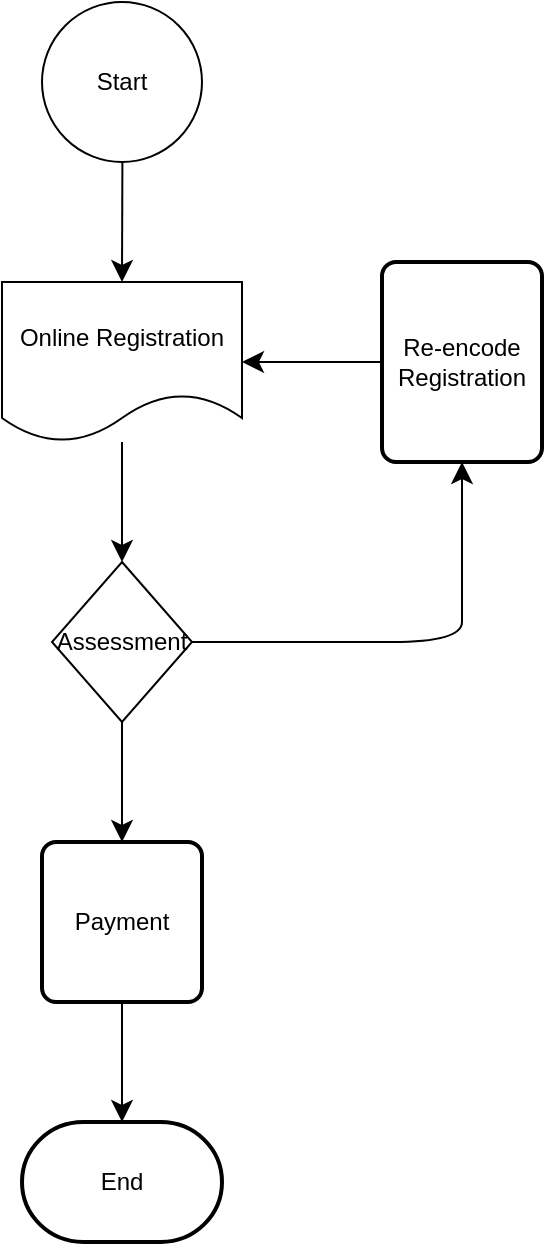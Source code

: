 <mxfile version="22.1.22" type="embed" pages="6">
  <diagram name="Page-1" id="L6kHk2SRn9vqpzWl21U2">
    <mxGraphModel dx="174" dy="1505" grid="1" gridSize="10" guides="1" tooltips="1" connect="1" arrows="1" fold="1" page="0" pageScale="1" pageWidth="850" pageHeight="1100" math="0" shadow="0">
      <root>
        <mxCell id="0" />
        <mxCell id="1" parent="0" />
        <mxCell id="MtlixUffzjF41kClczMo-439" value="" style="edgeStyle=none;curved=1;rounded=0;orthogonalLoop=1;jettySize=auto;html=1;fontSize=12;startSize=8;endSize=8;" parent="1" source="MtlixUffzjF41kClczMo-433" target="MtlixUffzjF41kClczMo-434" edge="1">
          <mxGeometry relative="1" as="geometry" />
        </mxCell>
        <mxCell id="MtlixUffzjF41kClczMo-433" value="Start" style="ellipse;whiteSpace=wrap;html=1;aspect=fixed;" parent="1" vertex="1">
          <mxGeometry x="620" y="-590" width="80" height="80" as="geometry" />
        </mxCell>
        <mxCell id="MtlixUffzjF41kClczMo-440" value="" style="edgeStyle=none;curved=1;rounded=0;orthogonalLoop=1;jettySize=auto;html=1;fontSize=12;startSize=8;endSize=8;" parent="1" source="MtlixUffzjF41kClczMo-434" target="MtlixUffzjF41kClczMo-435" edge="1">
          <mxGeometry relative="1" as="geometry" />
        </mxCell>
        <mxCell id="MtlixUffzjF41kClczMo-434" value="Online Registration" style="shape=document;whiteSpace=wrap;html=1;boundedLbl=1;" parent="1" vertex="1">
          <mxGeometry x="600" y="-450" width="120" height="80" as="geometry" />
        </mxCell>
        <mxCell id="MtlixUffzjF41kClczMo-441" value="" style="edgeStyle=none;curved=1;rounded=0;orthogonalLoop=1;jettySize=auto;html=1;fontSize=12;startSize=8;endSize=8;" parent="1" source="MtlixUffzjF41kClczMo-435" target="MtlixUffzjF41kClczMo-436" edge="1">
          <mxGeometry relative="1" as="geometry" />
        </mxCell>
        <mxCell id="MtlixUffzjF41kClczMo-451" style="edgeStyle=none;curved=1;rounded=0;orthogonalLoop=1;jettySize=auto;html=1;fontSize=12;startSize=8;endSize=8;entryX=0.5;entryY=1;entryDx=0;entryDy=0;" parent="1" source="MtlixUffzjF41kClczMo-435" target="MtlixUffzjF41kClczMo-438" edge="1">
          <mxGeometry relative="1" as="geometry">
            <mxPoint x="880" y="-270" as="targetPoint" />
            <Array as="points">
              <mxPoint x="760" y="-270" />
              <mxPoint x="830" y="-270" />
              <mxPoint x="830" y="-290" />
            </Array>
          </mxGeometry>
        </mxCell>
        <mxCell id="MtlixUffzjF41kClczMo-435" value="Assessment" style="rhombus;whiteSpace=wrap;html=1;" parent="1" vertex="1">
          <mxGeometry x="625" y="-310" width="70" height="80" as="geometry" />
        </mxCell>
        <mxCell id="MtlixUffzjF41kClczMo-442" value="" style="edgeStyle=none;curved=1;rounded=0;orthogonalLoop=1;jettySize=auto;html=1;fontSize=12;startSize=8;endSize=8;" parent="1" source="MtlixUffzjF41kClczMo-436" target="MtlixUffzjF41kClczMo-437" edge="1">
          <mxGeometry relative="1" as="geometry" />
        </mxCell>
        <mxCell id="MtlixUffzjF41kClczMo-436" value="Payment" style="rounded=1;whiteSpace=wrap;html=1;absoluteArcSize=1;arcSize=14;strokeWidth=2;" parent="1" vertex="1">
          <mxGeometry x="620" y="-170" width="80" height="80" as="geometry" />
        </mxCell>
        <mxCell id="MtlixUffzjF41kClczMo-437" value="End" style="strokeWidth=2;html=1;shape=mxgraph.flowchart.terminator;whiteSpace=wrap;" parent="1" vertex="1">
          <mxGeometry x="610" y="-30" width="100" height="60" as="geometry" />
        </mxCell>
        <mxCell id="MtlixUffzjF41kClczMo-452" value="" style="edgeStyle=none;curved=1;rounded=0;orthogonalLoop=1;jettySize=auto;html=1;fontSize=12;startSize=8;endSize=8;" parent="1" source="MtlixUffzjF41kClczMo-438" target="MtlixUffzjF41kClczMo-434" edge="1">
          <mxGeometry relative="1" as="geometry" />
        </mxCell>
        <mxCell id="MtlixUffzjF41kClczMo-438" value="Re-encode&lt;div&gt;Registration&lt;/div&gt;" style="rounded=1;whiteSpace=wrap;html=1;absoluteArcSize=1;arcSize=14;strokeWidth=2;" parent="1" vertex="1">
          <mxGeometry x="790" y="-460" width="80" height="100" as="geometry" />
        </mxCell>
      </root>
    </mxGraphModel>
  </diagram>
  <diagram id="7iXhV6rHNfRNJSY1nL-d" name="Page-2">
    <mxGraphModel dx="574" dy="705" grid="1" gridSize="10" guides="1" tooltips="1" connect="1" arrows="1" fold="1" page="1" pageScale="1" pageWidth="850" pageHeight="1100" math="0" shadow="0">
      <root>
        <mxCell id="0" />
        <mxCell id="1" parent="0" />
        <mxCell id="k9Ql9xZuRSpS6flUkSlx-1" value="Computer Engineer" style="swimlane;fontStyle=1;align=center;verticalAlign=top;childLayout=stackLayout;horizontal=1;startSize=26;horizontalStack=0;resizeParent=1;resizeParentMax=0;resizeLast=0;collapsible=1;marginBottom=0;whiteSpace=wrap;html=1;" parent="1" vertex="1">
          <mxGeometry x="380" y="270" width="140" height="86" as="geometry" />
        </mxCell>
        <mxCell id="k9Ql9xZuRSpS6flUkSlx-2" value="+ Subject: string" style="text;strokeColor=none;fillColor=none;align=left;verticalAlign=top;spacingLeft=4;spacingRight=4;overflow=hidden;rotatable=0;points=[[0,0.5],[1,0.5]];portConstraint=eastwest;whiteSpace=wrap;html=1;" parent="k9Ql9xZuRSpS6flUkSlx-1" vertex="1">
          <mxGeometry y="26" width="140" height="26" as="geometry" />
        </mxCell>
        <mxCell id="k9Ql9xZuRSpS6flUkSlx-3" value="" style="line;strokeWidth=1;fillColor=none;align=left;verticalAlign=middle;spacingTop=-1;spacingLeft=3;spacingRight=3;rotatable=0;labelPosition=right;points=[];portConstraint=eastwest;strokeColor=inherit;" parent="k9Ql9xZuRSpS6flUkSlx-1" vertex="1">
          <mxGeometry y="52" width="140" height="8" as="geometry" />
        </mxCell>
        <mxCell id="k9Ql9xZuRSpS6flUkSlx-4" value="+ viewSubject()" style="text;strokeColor=none;fillColor=none;align=left;verticalAlign=top;spacingLeft=4;spacingRight=4;overflow=hidden;rotatable=0;points=[[0,0.5],[1,0.5]];portConstraint=eastwest;whiteSpace=wrap;html=1;" parent="k9Ql9xZuRSpS6flUkSlx-1" vertex="1">
          <mxGeometry y="60" width="140" height="26" as="geometry" />
        </mxCell>
        <mxCell id="p9q9RlamwjLx9jf8bAYI-3" value="" style="edgeStyle=none;curved=1;rounded=0;orthogonalLoop=1;jettySize=auto;html=1;fontSize=12;startSize=8;endSize=8;" parent="1" source="k9Ql9xZuRSpS6flUkSlx-5" target="k9Ql9xZuRSpS6flUkSlx-4" edge="1">
          <mxGeometry relative="1" as="geometry" />
        </mxCell>
        <mxCell id="k9Ql9xZuRSpS6flUkSlx-5" value="Numerical Methods" style="swimlane;fontStyle=1;align=center;verticalAlign=top;childLayout=stackLayout;horizontal=1;startSize=26;horizontalStack=0;resizeParent=1;resizeParentMax=0;resizeLast=0;collapsible=1;marginBottom=0;whiteSpace=wrap;html=1;" parent="1" vertex="1">
          <mxGeometry x="380" y="440" width="140" height="86" as="geometry" />
        </mxCell>
        <mxCell id="k9Ql9xZuRSpS6flUkSlx-6" value="+ Subject Code: string" style="text;strokeColor=none;fillColor=none;align=left;verticalAlign=top;spacingLeft=4;spacingRight=4;overflow=hidden;rotatable=0;points=[[0,0.5],[1,0.5]];portConstraint=eastwest;whiteSpace=wrap;html=1;" parent="k9Ql9xZuRSpS6flUkSlx-5" vertex="1">
          <mxGeometry y="26" width="140" height="26" as="geometry" />
        </mxCell>
        <mxCell id="k9Ql9xZuRSpS6flUkSlx-7" value="" style="line;strokeWidth=1;fillColor=none;align=left;verticalAlign=middle;spacingTop=-1;spacingLeft=3;spacingRight=3;rotatable=0;labelPosition=right;points=[];portConstraint=eastwest;strokeColor=inherit;" parent="k9Ql9xZuRSpS6flUkSlx-5" vertex="1">
          <mxGeometry y="52" width="140" height="8" as="geometry" />
        </mxCell>
        <mxCell id="k9Ql9xZuRSpS6flUkSlx-8" value="+ enrollSubject()" style="text;strokeColor=none;fillColor=none;align=left;verticalAlign=top;spacingLeft=4;spacingRight=4;overflow=hidden;rotatable=0;points=[[0,0.5],[1,0.5]];portConstraint=eastwest;whiteSpace=wrap;html=1;" parent="k9Ql9xZuRSpS6flUkSlx-5" vertex="1">
          <mxGeometry y="60" width="140" height="26" as="geometry" />
        </mxCell>
        <mxCell id="k9Ql9xZuRSpS6flUkSlx-9" value="Software Design" style="swimlane;fontStyle=1;align=center;verticalAlign=top;childLayout=stackLayout;horizontal=1;startSize=26;horizontalStack=0;resizeParent=1;resizeParentMax=0;resizeLast=0;collapsible=1;marginBottom=0;whiteSpace=wrap;html=1;" parent="1" vertex="1">
          <mxGeometry x="80" y="440" width="160" height="86" as="geometry" />
        </mxCell>
        <mxCell id="k9Ql9xZuRSpS6flUkSlx-10" value="+ Subject Code: string" style="text;strokeColor=none;fillColor=none;align=left;verticalAlign=top;spacingLeft=4;spacingRight=4;overflow=hidden;rotatable=0;points=[[0,0.5],[1,0.5]];portConstraint=eastwest;whiteSpace=wrap;html=1;" parent="k9Ql9xZuRSpS6flUkSlx-9" vertex="1">
          <mxGeometry y="26" width="160" height="26" as="geometry" />
        </mxCell>
        <mxCell id="k9Ql9xZuRSpS6flUkSlx-11" value="" style="line;strokeWidth=1;fillColor=none;align=left;verticalAlign=middle;spacingTop=-1;spacingLeft=3;spacingRight=3;rotatable=0;labelPosition=right;points=[];portConstraint=eastwest;strokeColor=inherit;" parent="k9Ql9xZuRSpS6flUkSlx-9" vertex="1">
          <mxGeometry y="52" width="160" height="8" as="geometry" />
        </mxCell>
        <mxCell id="k9Ql9xZuRSpS6flUkSlx-12" value="+ enrollSubject()" style="text;strokeColor=none;fillColor=none;align=left;verticalAlign=top;spacingLeft=4;spacingRight=4;overflow=hidden;rotatable=0;points=[[0,0.5],[1,0.5]];portConstraint=eastwest;whiteSpace=wrap;html=1;" parent="k9Ql9xZuRSpS6flUkSlx-9" vertex="1">
          <mxGeometry y="60" width="160" height="26" as="geometry" />
        </mxCell>
        <mxCell id="p9q9RlamwjLx9jf8bAYI-8" style="edgeStyle=none;curved=1;rounded=0;orthogonalLoop=1;jettySize=auto;html=1;fontSize=12;startSize=8;endSize=8;endArrow=none;startFill=0;" parent="1" source="k9Ql9xZuRSpS6flUkSlx-13" edge="1">
          <mxGeometry relative="1" as="geometry">
            <mxPoint x="730" y="380" as="targetPoint" />
          </mxGeometry>
        </mxCell>
        <mxCell id="k9Ql9xZuRSpS6flUkSlx-13" value="Mixed Signals" style="swimlane;fontStyle=1;align=center;verticalAlign=top;childLayout=stackLayout;horizontal=1;startSize=26;horizontalStack=0;resizeParent=1;resizeParentMax=0;resizeLast=0;collapsible=1;marginBottom=0;whiteSpace=wrap;html=1;" parent="1" vertex="1">
          <mxGeometry x="650" y="440" width="160" height="86" as="geometry" />
        </mxCell>
        <mxCell id="k9Ql9xZuRSpS6flUkSlx-14" value="+ Subject Code: string" style="text;strokeColor=none;fillColor=none;align=left;verticalAlign=top;spacingLeft=4;spacingRight=4;overflow=hidden;rotatable=0;points=[[0,0.5],[1,0.5]];portConstraint=eastwest;whiteSpace=wrap;html=1;" parent="k9Ql9xZuRSpS6flUkSlx-13" vertex="1">
          <mxGeometry y="26" width="160" height="26" as="geometry" />
        </mxCell>
        <mxCell id="k9Ql9xZuRSpS6flUkSlx-15" value="" style="line;strokeWidth=1;fillColor=none;align=left;verticalAlign=middle;spacingTop=-1;spacingLeft=3;spacingRight=3;rotatable=0;labelPosition=right;points=[];portConstraint=eastwest;strokeColor=inherit;" parent="k9Ql9xZuRSpS6flUkSlx-13" vertex="1">
          <mxGeometry y="52" width="160" height="8" as="geometry" />
        </mxCell>
        <mxCell id="k9Ql9xZuRSpS6flUkSlx-16" value="+ enrollSubject()" style="text;strokeColor=none;fillColor=none;align=left;verticalAlign=top;spacingLeft=4;spacingRight=4;overflow=hidden;rotatable=0;points=[[0,0.5],[1,0.5]];portConstraint=eastwest;whiteSpace=wrap;html=1;" parent="k9Ql9xZuRSpS6flUkSlx-13" vertex="1">
          <mxGeometry y="60" width="160" height="26" as="geometry" />
        </mxCell>
        <mxCell id="p9q9RlamwjLx9jf8bAYI-9" style="edgeStyle=none;curved=0;rounded=0;orthogonalLoop=1;jettySize=auto;html=1;fontSize=12;startSize=8;endSize=8;endArrow=none;startFill=0;" parent="1" edge="1">
          <mxGeometry relative="1" as="geometry">
            <mxPoint x="160" y="380" as="targetPoint" />
            <mxPoint x="730" y="380" as="sourcePoint" />
          </mxGeometry>
        </mxCell>
        <mxCell id="p9q9RlamwjLx9jf8bAYI-10" style="edgeStyle=none;curved=1;rounded=0;orthogonalLoop=1;jettySize=auto;html=1;fontSize=12;startSize=8;endSize=8;endArrow=none;startFill=0;" parent="1" edge="1">
          <mxGeometry relative="1" as="geometry">
            <mxPoint x="159.66" y="380" as="targetPoint" />
            <mxPoint x="159.66" y="440" as="sourcePoint" />
          </mxGeometry>
        </mxCell>
      </root>
    </mxGraphModel>
  </diagram>
  <diagram id="kOB3VL1JbuVdPB2NfzVE" name="Page-3">
    <mxGraphModel dx="974" dy="705" grid="1" gridSize="10" guides="1" tooltips="1" connect="1" arrows="1" fold="1" page="0" pageScale="1" pageWidth="850" pageHeight="1100" math="0" shadow="0">
      <root>
        <mxCell id="0" />
        <mxCell id="1" parent="0" />
        <mxCell id="AdzoLdoN0vVw3MIWCPrl-11" value="Customer" style="shape=table;startSize=30;container=1;collapsible=1;childLayout=tableLayout;fixedRows=1;rowLines=0;fontStyle=1;align=center;resizeLast=1;html=1;" parent="1" vertex="1">
          <mxGeometry x="-50" y="80" width="180" height="150" as="geometry" />
        </mxCell>
        <mxCell id="AdzoLdoN0vVw3MIWCPrl-12" value="" style="shape=tableRow;horizontal=0;startSize=0;swimlaneHead=0;swimlaneBody=0;fillColor=none;collapsible=0;dropTarget=0;points=[[0,0.5],[1,0.5]];portConstraint=eastwest;top=0;left=0;right=0;bottom=1;" parent="AdzoLdoN0vVw3MIWCPrl-11" vertex="1">
          <mxGeometry y="30" width="180" height="30" as="geometry" />
        </mxCell>
        <mxCell id="AdzoLdoN0vVw3MIWCPrl-13" value="PK" style="shape=partialRectangle;connectable=0;fillColor=none;top=0;left=0;bottom=0;right=0;fontStyle=1;overflow=hidden;whiteSpace=wrap;html=1;" parent="AdzoLdoN0vVw3MIWCPrl-12" vertex="1">
          <mxGeometry width="30" height="30" as="geometry">
            <mxRectangle width="30" height="30" as="alternateBounds" />
          </mxGeometry>
        </mxCell>
        <mxCell id="AdzoLdoN0vVw3MIWCPrl-14" value="username" style="shape=partialRectangle;connectable=0;fillColor=none;top=0;left=0;bottom=0;right=0;align=left;spacingLeft=6;fontStyle=5;overflow=hidden;whiteSpace=wrap;html=1;" parent="AdzoLdoN0vVw3MIWCPrl-12" vertex="1">
          <mxGeometry x="30" width="150" height="30" as="geometry">
            <mxRectangle width="150" height="30" as="alternateBounds" />
          </mxGeometry>
        </mxCell>
        <mxCell id="AdzoLdoN0vVw3MIWCPrl-15" value="" style="shape=tableRow;horizontal=0;startSize=0;swimlaneHead=0;swimlaneBody=0;fillColor=none;collapsible=0;dropTarget=0;points=[[0,0.5],[1,0.5]];portConstraint=eastwest;top=0;left=0;right=0;bottom=0;" parent="AdzoLdoN0vVw3MIWCPrl-11" vertex="1">
          <mxGeometry y="60" width="180" height="30" as="geometry" />
        </mxCell>
        <mxCell id="AdzoLdoN0vVw3MIWCPrl-16" value="" style="shape=partialRectangle;connectable=0;fillColor=none;top=0;left=0;bottom=0;right=0;editable=1;overflow=hidden;whiteSpace=wrap;html=1;" parent="AdzoLdoN0vVw3MIWCPrl-15" vertex="1">
          <mxGeometry width="30" height="30" as="geometry">
            <mxRectangle width="30" height="30" as="alternateBounds" />
          </mxGeometry>
        </mxCell>
        <mxCell id="AdzoLdoN0vVw3MIWCPrl-17" value="First_Name" style="shape=partialRectangle;connectable=0;fillColor=none;top=0;left=0;bottom=0;right=0;align=left;spacingLeft=6;overflow=hidden;whiteSpace=wrap;html=1;" parent="AdzoLdoN0vVw3MIWCPrl-15" vertex="1">
          <mxGeometry x="30" width="150" height="30" as="geometry">
            <mxRectangle width="150" height="30" as="alternateBounds" />
          </mxGeometry>
        </mxCell>
        <mxCell id="AdzoLdoN0vVw3MIWCPrl-18" value="" style="shape=tableRow;horizontal=0;startSize=0;swimlaneHead=0;swimlaneBody=0;fillColor=none;collapsible=0;dropTarget=0;points=[[0,0.5],[1,0.5]];portConstraint=eastwest;top=0;left=0;right=0;bottom=0;" parent="AdzoLdoN0vVw3MIWCPrl-11" vertex="1">
          <mxGeometry y="90" width="180" height="30" as="geometry" />
        </mxCell>
        <mxCell id="AdzoLdoN0vVw3MIWCPrl-19" value="" style="shape=partialRectangle;connectable=0;fillColor=none;top=0;left=0;bottom=0;right=0;editable=1;overflow=hidden;whiteSpace=wrap;html=1;" parent="AdzoLdoN0vVw3MIWCPrl-18" vertex="1">
          <mxGeometry width="30" height="30" as="geometry">
            <mxRectangle width="30" height="30" as="alternateBounds" />
          </mxGeometry>
        </mxCell>
        <mxCell id="AdzoLdoN0vVw3MIWCPrl-20" value="Last_Name" style="shape=partialRectangle;connectable=0;fillColor=none;top=0;left=0;bottom=0;right=0;align=left;spacingLeft=6;overflow=hidden;whiteSpace=wrap;html=1;" parent="AdzoLdoN0vVw3MIWCPrl-18" vertex="1">
          <mxGeometry x="30" width="150" height="30" as="geometry">
            <mxRectangle width="150" height="30" as="alternateBounds" />
          </mxGeometry>
        </mxCell>
        <mxCell id="AdzoLdoN0vVw3MIWCPrl-21" value="" style="shape=tableRow;horizontal=0;startSize=0;swimlaneHead=0;swimlaneBody=0;fillColor=none;collapsible=0;dropTarget=0;points=[[0,0.5],[1,0.5]];portConstraint=eastwest;top=0;left=0;right=0;bottom=0;" parent="AdzoLdoN0vVw3MIWCPrl-11" vertex="1">
          <mxGeometry y="120" width="180" height="30" as="geometry" />
        </mxCell>
        <mxCell id="AdzoLdoN0vVw3MIWCPrl-22" value="" style="shape=partialRectangle;connectable=0;fillColor=none;top=0;left=0;bottom=0;right=0;editable=1;overflow=hidden;whiteSpace=wrap;html=1;" parent="AdzoLdoN0vVw3MIWCPrl-21" vertex="1">
          <mxGeometry width="30" height="30" as="geometry">
            <mxRectangle width="30" height="30" as="alternateBounds" />
          </mxGeometry>
        </mxCell>
        <mxCell id="AdzoLdoN0vVw3MIWCPrl-23" value="Address" style="shape=partialRectangle;connectable=0;fillColor=none;top=0;left=0;bottom=0;right=0;align=left;spacingLeft=6;overflow=hidden;whiteSpace=wrap;html=1;" parent="AdzoLdoN0vVw3MIWCPrl-21" vertex="1">
          <mxGeometry x="30" width="150" height="30" as="geometry">
            <mxRectangle width="150" height="30" as="alternateBounds" />
          </mxGeometry>
        </mxCell>
        <mxCell id="AdzoLdoN0vVw3MIWCPrl-27" value="Order" style="shape=table;startSize=30;container=1;collapsible=1;childLayout=tableLayout;fixedRows=1;rowLines=0;fontStyle=1;align=center;resizeLast=1;html=1;" parent="1" vertex="1">
          <mxGeometry x="180" y="80" width="180" height="210" as="geometry" />
        </mxCell>
        <mxCell id="AdzoLdoN0vVw3MIWCPrl-28" value="" style="shape=tableRow;horizontal=0;startSize=0;swimlaneHead=0;swimlaneBody=0;fillColor=none;collapsible=0;dropTarget=0;points=[[0,0.5],[1,0.5]];portConstraint=eastwest;top=0;left=0;right=0;bottom=1;" parent="AdzoLdoN0vVw3MIWCPrl-27" vertex="1">
          <mxGeometry y="30" width="180" height="30" as="geometry" />
        </mxCell>
        <mxCell id="AdzoLdoN0vVw3MIWCPrl-29" value="PK" style="shape=partialRectangle;connectable=0;fillColor=none;top=0;left=0;bottom=0;right=0;fontStyle=1;overflow=hidden;whiteSpace=wrap;html=1;" parent="AdzoLdoN0vVw3MIWCPrl-28" vertex="1">
          <mxGeometry width="30" height="30" as="geometry">
            <mxRectangle width="30" height="30" as="alternateBounds" />
          </mxGeometry>
        </mxCell>
        <mxCell id="AdzoLdoN0vVw3MIWCPrl-30" value="orderID" style="shape=partialRectangle;connectable=0;fillColor=none;top=0;left=0;bottom=0;right=0;align=left;spacingLeft=6;fontStyle=5;overflow=hidden;whiteSpace=wrap;html=1;" parent="AdzoLdoN0vVw3MIWCPrl-28" vertex="1">
          <mxGeometry x="30" width="150" height="30" as="geometry">
            <mxRectangle width="150" height="30" as="alternateBounds" />
          </mxGeometry>
        </mxCell>
        <mxCell id="AdzoLdoN0vVw3MIWCPrl-31" value="" style="shape=tableRow;horizontal=0;startSize=0;swimlaneHead=0;swimlaneBody=0;fillColor=none;collapsible=0;dropTarget=0;points=[[0,0.5],[1,0.5]];portConstraint=eastwest;top=0;left=0;right=0;bottom=0;" parent="AdzoLdoN0vVw3MIWCPrl-27" vertex="1">
          <mxGeometry y="60" width="180" height="30" as="geometry" />
        </mxCell>
        <mxCell id="AdzoLdoN0vVw3MIWCPrl-32" value="" style="shape=partialRectangle;connectable=0;fillColor=none;top=0;left=0;bottom=0;right=0;editable=1;overflow=hidden;whiteSpace=wrap;html=1;" parent="AdzoLdoN0vVw3MIWCPrl-31" vertex="1">
          <mxGeometry width="30" height="30" as="geometry">
            <mxRectangle width="30" height="30" as="alternateBounds" />
          </mxGeometry>
        </mxCell>
        <mxCell id="AdzoLdoN0vVw3MIWCPrl-33" value="Shipmen_Status" style="shape=partialRectangle;connectable=0;fillColor=none;top=0;left=0;bottom=0;right=0;align=left;spacingLeft=6;overflow=hidden;whiteSpace=wrap;html=1;" parent="AdzoLdoN0vVw3MIWCPrl-31" vertex="1">
          <mxGeometry x="30" width="150" height="30" as="geometry">
            <mxRectangle width="150" height="30" as="alternateBounds" />
          </mxGeometry>
        </mxCell>
        <mxCell id="AdzoLdoN0vVw3MIWCPrl-34" value="" style="shape=tableRow;horizontal=0;startSize=0;swimlaneHead=0;swimlaneBody=0;fillColor=none;collapsible=0;dropTarget=0;points=[[0,0.5],[1,0.5]];portConstraint=eastwest;top=0;left=0;right=0;bottom=0;" parent="AdzoLdoN0vVw3MIWCPrl-27" vertex="1">
          <mxGeometry y="90" width="180" height="30" as="geometry" />
        </mxCell>
        <mxCell id="AdzoLdoN0vVw3MIWCPrl-35" value="" style="shape=partialRectangle;connectable=0;fillColor=none;top=0;left=0;bottom=0;right=0;editable=1;overflow=hidden;whiteSpace=wrap;html=1;" parent="AdzoLdoN0vVw3MIWCPrl-34" vertex="1">
          <mxGeometry width="30" height="30" as="geometry">
            <mxRectangle width="30" height="30" as="alternateBounds" />
          </mxGeometry>
        </mxCell>
        <mxCell id="AdzoLdoN0vVw3MIWCPrl-36" value="Shipment_Address" style="shape=partialRectangle;connectable=0;fillColor=none;top=0;left=0;bottom=0;right=0;align=left;spacingLeft=6;overflow=hidden;whiteSpace=wrap;html=1;" parent="AdzoLdoN0vVw3MIWCPrl-34" vertex="1">
          <mxGeometry x="30" width="150" height="30" as="geometry">
            <mxRectangle width="150" height="30" as="alternateBounds" />
          </mxGeometry>
        </mxCell>
        <mxCell id="AdzoLdoN0vVw3MIWCPrl-37" value="" style="shape=tableRow;horizontal=0;startSize=0;swimlaneHead=0;swimlaneBody=0;fillColor=none;collapsible=0;dropTarget=0;points=[[0,0.5],[1,0.5]];portConstraint=eastwest;top=0;left=0;right=0;bottom=0;" parent="AdzoLdoN0vVw3MIWCPrl-27" vertex="1">
          <mxGeometry y="120" width="180" height="30" as="geometry" />
        </mxCell>
        <mxCell id="AdzoLdoN0vVw3MIWCPrl-38" value="" style="shape=partialRectangle;connectable=0;fillColor=none;top=0;left=0;bottom=0;right=0;editable=1;overflow=hidden;whiteSpace=wrap;html=1;" parent="AdzoLdoN0vVw3MIWCPrl-37" vertex="1">
          <mxGeometry width="30" height="30" as="geometry">
            <mxRectangle width="30" height="30" as="alternateBounds" />
          </mxGeometry>
        </mxCell>
        <mxCell id="AdzoLdoN0vVw3MIWCPrl-39" value="Payment_Status" style="shape=partialRectangle;connectable=0;fillColor=none;top=0;left=0;bottom=0;right=0;align=left;spacingLeft=6;overflow=hidden;whiteSpace=wrap;html=1;" parent="AdzoLdoN0vVw3MIWCPrl-37" vertex="1">
          <mxGeometry x="30" width="150" height="30" as="geometry">
            <mxRectangle width="150" height="30" as="alternateBounds" />
          </mxGeometry>
        </mxCell>
        <mxCell id="AdzoLdoN0vVw3MIWCPrl-43" style="shape=tableRow;horizontal=0;startSize=0;swimlaneHead=0;swimlaneBody=0;fillColor=none;collapsible=0;dropTarget=0;points=[[0,0.5],[1,0.5]];portConstraint=eastwest;top=0;left=0;right=0;bottom=0;" parent="AdzoLdoN0vVw3MIWCPrl-27" vertex="1">
          <mxGeometry y="150" width="180" height="30" as="geometry" />
        </mxCell>
        <mxCell id="AdzoLdoN0vVw3MIWCPrl-44" value="FK" style="shape=partialRectangle;connectable=0;fillColor=none;top=0;left=0;bottom=0;right=0;editable=1;overflow=hidden;whiteSpace=wrap;html=1;" parent="AdzoLdoN0vVw3MIWCPrl-43" vertex="1">
          <mxGeometry width="30" height="30" as="geometry">
            <mxRectangle width="30" height="30" as="alternateBounds" />
          </mxGeometry>
        </mxCell>
        <mxCell id="AdzoLdoN0vVw3MIWCPrl-45" value="username" style="shape=partialRectangle;connectable=0;fillColor=none;top=0;left=0;bottom=0;right=0;align=left;spacingLeft=6;overflow=hidden;whiteSpace=wrap;html=1;" parent="AdzoLdoN0vVw3MIWCPrl-43" vertex="1">
          <mxGeometry x="30" width="150" height="30" as="geometry">
            <mxRectangle width="150" height="30" as="alternateBounds" />
          </mxGeometry>
        </mxCell>
        <mxCell id="AdzoLdoN0vVw3MIWCPrl-40" style="shape=tableRow;horizontal=0;startSize=0;swimlaneHead=0;swimlaneBody=0;fillColor=none;collapsible=0;dropTarget=0;points=[[0,0.5],[1,0.5]];portConstraint=eastwest;top=0;left=0;right=0;bottom=0;" parent="AdzoLdoN0vVw3MIWCPrl-27" vertex="1">
          <mxGeometry y="180" width="180" height="30" as="geometry" />
        </mxCell>
        <mxCell id="AdzoLdoN0vVw3MIWCPrl-41" value="FK" style="shape=partialRectangle;connectable=0;fillColor=none;top=0;left=0;bottom=0;right=0;editable=1;overflow=hidden;whiteSpace=wrap;html=1;" parent="AdzoLdoN0vVw3MIWCPrl-40" vertex="1">
          <mxGeometry width="30" height="30" as="geometry">
            <mxRectangle width="30" height="30" as="alternateBounds" />
          </mxGeometry>
        </mxCell>
        <mxCell id="AdzoLdoN0vVw3MIWCPrl-42" value="ProductID" style="shape=partialRectangle;connectable=0;fillColor=none;top=0;left=0;bottom=0;right=0;align=left;spacingLeft=6;overflow=hidden;whiteSpace=wrap;html=1;" parent="AdzoLdoN0vVw3MIWCPrl-40" vertex="1">
          <mxGeometry x="30" width="150" height="30" as="geometry">
            <mxRectangle width="150" height="30" as="alternateBounds" />
          </mxGeometry>
        </mxCell>
        <mxCell id="AdzoLdoN0vVw3MIWCPrl-46" value="Product" style="shape=table;startSize=30;container=1;collapsible=1;childLayout=tableLayout;fixedRows=1;rowLines=0;fontStyle=1;align=center;resizeLast=1;html=1;" parent="1" vertex="1">
          <mxGeometry x="430" y="80" width="180" height="150" as="geometry" />
        </mxCell>
        <mxCell id="AdzoLdoN0vVw3MIWCPrl-47" value="" style="shape=tableRow;horizontal=0;startSize=0;swimlaneHead=0;swimlaneBody=0;fillColor=none;collapsible=0;dropTarget=0;points=[[0,0.5],[1,0.5]];portConstraint=eastwest;top=0;left=0;right=0;bottom=1;" parent="AdzoLdoN0vVw3MIWCPrl-46" vertex="1">
          <mxGeometry y="30" width="180" height="30" as="geometry" />
        </mxCell>
        <mxCell id="AdzoLdoN0vVw3MIWCPrl-48" value="PK" style="shape=partialRectangle;connectable=0;fillColor=none;top=0;left=0;bottom=0;right=0;fontStyle=1;overflow=hidden;whiteSpace=wrap;html=1;" parent="AdzoLdoN0vVw3MIWCPrl-47" vertex="1">
          <mxGeometry width="30" height="30" as="geometry">
            <mxRectangle width="30" height="30" as="alternateBounds" />
          </mxGeometry>
        </mxCell>
        <mxCell id="AdzoLdoN0vVw3MIWCPrl-49" value="ProductID" style="shape=partialRectangle;connectable=0;fillColor=none;top=0;left=0;bottom=0;right=0;align=left;spacingLeft=6;fontStyle=5;overflow=hidden;whiteSpace=wrap;html=1;" parent="AdzoLdoN0vVw3MIWCPrl-47" vertex="1">
          <mxGeometry x="30" width="150" height="30" as="geometry">
            <mxRectangle width="150" height="30" as="alternateBounds" />
          </mxGeometry>
        </mxCell>
        <mxCell id="AdzoLdoN0vVw3MIWCPrl-50" value="" style="shape=tableRow;horizontal=0;startSize=0;swimlaneHead=0;swimlaneBody=0;fillColor=none;collapsible=0;dropTarget=0;points=[[0,0.5],[1,0.5]];portConstraint=eastwest;top=0;left=0;right=0;bottom=0;" parent="AdzoLdoN0vVw3MIWCPrl-46" vertex="1">
          <mxGeometry y="60" width="180" height="30" as="geometry" />
        </mxCell>
        <mxCell id="AdzoLdoN0vVw3MIWCPrl-51" value="" style="shape=partialRectangle;connectable=0;fillColor=none;top=0;left=0;bottom=0;right=0;editable=1;overflow=hidden;whiteSpace=wrap;html=1;" parent="AdzoLdoN0vVw3MIWCPrl-50" vertex="1">
          <mxGeometry width="30" height="30" as="geometry">
            <mxRectangle width="30" height="30" as="alternateBounds" />
          </mxGeometry>
        </mxCell>
        <mxCell id="AdzoLdoN0vVw3MIWCPrl-52" value="Product_Name" style="shape=partialRectangle;connectable=0;fillColor=none;top=0;left=0;bottom=0;right=0;align=left;spacingLeft=6;overflow=hidden;whiteSpace=wrap;html=1;" parent="AdzoLdoN0vVw3MIWCPrl-50" vertex="1">
          <mxGeometry x="30" width="150" height="30" as="geometry">
            <mxRectangle width="150" height="30" as="alternateBounds" />
          </mxGeometry>
        </mxCell>
        <mxCell id="AdzoLdoN0vVw3MIWCPrl-53" value="" style="shape=tableRow;horizontal=0;startSize=0;swimlaneHead=0;swimlaneBody=0;fillColor=none;collapsible=0;dropTarget=0;points=[[0,0.5],[1,0.5]];portConstraint=eastwest;top=0;left=0;right=0;bottom=0;" parent="AdzoLdoN0vVw3MIWCPrl-46" vertex="1">
          <mxGeometry y="90" width="180" height="30" as="geometry" />
        </mxCell>
        <mxCell id="AdzoLdoN0vVw3MIWCPrl-54" value="" style="shape=partialRectangle;connectable=0;fillColor=none;top=0;left=0;bottom=0;right=0;editable=1;overflow=hidden;whiteSpace=wrap;html=1;" parent="AdzoLdoN0vVw3MIWCPrl-53" vertex="1">
          <mxGeometry width="30" height="30" as="geometry">
            <mxRectangle width="30" height="30" as="alternateBounds" />
          </mxGeometry>
        </mxCell>
        <mxCell id="AdzoLdoN0vVw3MIWCPrl-55" value="Product_Brand" style="shape=partialRectangle;connectable=0;fillColor=none;top=0;left=0;bottom=0;right=0;align=left;spacingLeft=6;overflow=hidden;whiteSpace=wrap;html=1;" parent="AdzoLdoN0vVw3MIWCPrl-53" vertex="1">
          <mxGeometry x="30" width="150" height="30" as="geometry">
            <mxRectangle width="150" height="30" as="alternateBounds" />
          </mxGeometry>
        </mxCell>
        <mxCell id="AdzoLdoN0vVw3MIWCPrl-56" value="" style="shape=tableRow;horizontal=0;startSize=0;swimlaneHead=0;swimlaneBody=0;fillColor=none;collapsible=0;dropTarget=0;points=[[0,0.5],[1,0.5]];portConstraint=eastwest;top=0;left=0;right=0;bottom=0;" parent="AdzoLdoN0vVw3MIWCPrl-46" vertex="1">
          <mxGeometry y="120" width="180" height="30" as="geometry" />
        </mxCell>
        <mxCell id="AdzoLdoN0vVw3MIWCPrl-57" value="" style="shape=partialRectangle;connectable=0;fillColor=none;top=0;left=0;bottom=0;right=0;editable=1;overflow=hidden;whiteSpace=wrap;html=1;" parent="AdzoLdoN0vVw3MIWCPrl-56" vertex="1">
          <mxGeometry width="30" height="30" as="geometry">
            <mxRectangle width="30" height="30" as="alternateBounds" />
          </mxGeometry>
        </mxCell>
        <mxCell id="AdzoLdoN0vVw3MIWCPrl-58" value="Prodcut_Place" style="shape=partialRectangle;connectable=0;fillColor=none;top=0;left=0;bottom=0;right=0;align=left;spacingLeft=6;overflow=hidden;whiteSpace=wrap;html=1;" parent="AdzoLdoN0vVw3MIWCPrl-56" vertex="1">
          <mxGeometry x="30" width="150" height="30" as="geometry">
            <mxRectangle width="150" height="30" as="alternateBounds" />
          </mxGeometry>
        </mxCell>
        <mxCell id="AdzoLdoN0vVw3MIWCPrl-63" style="edgeStyle=none;curved=0;rounded=0;orthogonalLoop=1;jettySize=auto;html=1;fontSize=12;startSize=8;endSize=8;entryX=-0.006;entryY=0.365;entryDx=0;entryDy=0;entryPerimeter=0;exitX=1;exitY=0.5;exitDx=0;exitDy=0;" parent="1" source="AdzoLdoN0vVw3MIWCPrl-12" target="AdzoLdoN0vVw3MIWCPrl-43" edge="1">
          <mxGeometry relative="1" as="geometry">
            <mxPoint x="150" y="125.0" as="targetPoint" />
            <Array as="points">
              <mxPoint x="150" y="125" />
              <mxPoint x="150" y="240" />
            </Array>
          </mxGeometry>
        </mxCell>
        <mxCell id="AdzoLdoN0vVw3MIWCPrl-65" style="edgeStyle=none;curved=0;rounded=0;orthogonalLoop=1;jettySize=auto;html=1;entryX=1;entryY=0.5;entryDx=0;entryDy=0;fontSize=12;startSize=8;endSize=8;exitX=0;exitY=0.5;exitDx=0;exitDy=0;" parent="1" source="AdzoLdoN0vVw3MIWCPrl-47" target="AdzoLdoN0vVw3MIWCPrl-40" edge="1">
          <mxGeometry relative="1" as="geometry">
            <Array as="points">
              <mxPoint x="400" y="125" />
              <mxPoint x="400" y="275" />
            </Array>
          </mxGeometry>
        </mxCell>
      </root>
    </mxGraphModel>
  </diagram>
  <diagram name="Page-1" id="R7cZSe1hmHsIXFACpGFI">
    <mxGraphModel dx="1649" dy="1986" grid="1" gridSize="10" guides="1" tooltips="1" connect="1" arrows="1" fold="1" page="0" pageScale="1" pageWidth="850" pageHeight="1100" math="0" shadow="0">
      <root>
        <mxCell id="0" />
        <mxCell id="1" parent="0" />
        <mxCell id="MtlixUffzjF41kClczMo-439" value="" style="edgeStyle=none;curved=1;rounded=0;orthogonalLoop=1;jettySize=auto;html=1;fontSize=12;startSize=8;endSize=8;" edge="1" parent="1" source="MtlixUffzjF41kClczMo-433" target="MtlixUffzjF41kClczMo-434">
          <mxGeometry relative="1" as="geometry" />
        </mxCell>
        <mxCell id="MtlixUffzjF41kClczMo-433" value="Start" style="ellipse;whiteSpace=wrap;html=1;aspect=fixed;" vertex="1" parent="1">
          <mxGeometry x="620" y="-590" width="80" height="80" as="geometry" />
        </mxCell>
        <mxCell id="MtlixUffzjF41kClczMo-440" value="" style="edgeStyle=none;curved=1;rounded=0;orthogonalLoop=1;jettySize=auto;html=1;fontSize=12;startSize=8;endSize=8;" edge="1" parent="1" source="MtlixUffzjF41kClczMo-434" target="MtlixUffzjF41kClczMo-435">
          <mxGeometry relative="1" as="geometry" />
        </mxCell>
        <mxCell id="MtlixUffzjF41kClczMo-434" value="Online Registration" style="shape=document;whiteSpace=wrap;html=1;boundedLbl=1;" vertex="1" parent="1">
          <mxGeometry x="600" y="-450" width="120" height="80" as="geometry" />
        </mxCell>
        <mxCell id="MtlixUffzjF41kClczMo-441" value="" style="edgeStyle=none;curved=1;rounded=0;orthogonalLoop=1;jettySize=auto;html=1;fontSize=12;startSize=8;endSize=8;" edge="1" parent="1" source="MtlixUffzjF41kClczMo-435" target="MtlixUffzjF41kClczMo-436">
          <mxGeometry relative="1" as="geometry" />
        </mxCell>
        <mxCell id="MtlixUffzjF41kClczMo-451" style="edgeStyle=none;curved=1;rounded=0;orthogonalLoop=1;jettySize=auto;html=1;fontSize=12;startSize=8;endSize=8;entryX=0.5;entryY=1;entryDx=0;entryDy=0;" edge="1" parent="1" source="MtlixUffzjF41kClczMo-435" target="MtlixUffzjF41kClczMo-438">
          <mxGeometry relative="1" as="geometry">
            <mxPoint x="880" y="-270" as="targetPoint" />
            <Array as="points">
              <mxPoint x="760" y="-270" />
              <mxPoint x="830" y="-270" />
              <mxPoint x="830" y="-290" />
            </Array>
          </mxGeometry>
        </mxCell>
        <mxCell id="MtlixUffzjF41kClczMo-435" value="Assessment" style="rhombus;whiteSpace=wrap;html=1;" vertex="1" parent="1">
          <mxGeometry x="625" y="-310" width="70" height="80" as="geometry" />
        </mxCell>
        <mxCell id="MtlixUffzjF41kClczMo-442" value="" style="edgeStyle=none;curved=1;rounded=0;orthogonalLoop=1;jettySize=auto;html=1;fontSize=12;startSize=8;endSize=8;" edge="1" parent="1" source="MtlixUffzjF41kClczMo-436" target="MtlixUffzjF41kClczMo-437">
          <mxGeometry relative="1" as="geometry" />
        </mxCell>
        <mxCell id="MtlixUffzjF41kClczMo-436" value="Payment" style="rounded=1;whiteSpace=wrap;html=1;absoluteArcSize=1;arcSize=14;strokeWidth=2;" vertex="1" parent="1">
          <mxGeometry x="620" y="-170" width="80" height="80" as="geometry" />
        </mxCell>
        <mxCell id="MtlixUffzjF41kClczMo-437" value="End" style="strokeWidth=2;html=1;shape=mxgraph.flowchart.terminator;whiteSpace=wrap;" vertex="1" parent="1">
          <mxGeometry x="610" y="-30" width="100" height="60" as="geometry" />
        </mxCell>
        <mxCell id="MtlixUffzjF41kClczMo-452" value="" style="edgeStyle=none;curved=1;rounded=0;orthogonalLoop=1;jettySize=auto;html=1;fontSize=12;startSize=8;endSize=8;" edge="1" parent="1" source="MtlixUffzjF41kClczMo-438" target="MtlixUffzjF41kClczMo-434">
          <mxGeometry relative="1" as="geometry" />
        </mxCell>
        <mxCell id="MtlixUffzjF41kClczMo-438" value="Re-encode&lt;div&gt;Registration&lt;/div&gt;" style="rounded=1;whiteSpace=wrap;html=1;absoluteArcSize=1;arcSize=14;strokeWidth=2;" vertex="1" parent="1">
          <mxGeometry x="790" y="-460" width="80" height="100" as="geometry" />
        </mxCell>
      </root>
    </mxGraphModel>
  </diagram>
  <diagram name="Page-2" id="NGulJNuKPb9jkC14HjPz">
    <mxGraphModel dx="989" dy="572" grid="1" gridSize="10" guides="1" tooltips="1" connect="1" arrows="1" fold="1" page="1" pageScale="1" pageWidth="850" pageHeight="1100" math="0" shadow="0">
      <root>
        <mxCell id="0" />
        <mxCell id="1" parent="0" />
        <mxCell id="k9Ql9xZuRSpS6flUkSlx-1" value="Computer Engineer" style="swimlane;fontStyle=1;align=center;verticalAlign=top;childLayout=stackLayout;horizontal=1;startSize=26;horizontalStack=0;resizeParent=1;resizeParentMax=0;resizeLast=0;collapsible=1;marginBottom=0;whiteSpace=wrap;html=1;" vertex="1" parent="1">
          <mxGeometry x="380" y="270" width="140" height="86" as="geometry" />
        </mxCell>
        <mxCell id="k9Ql9xZuRSpS6flUkSlx-2" value="+ Subject: string" style="text;strokeColor=none;fillColor=none;align=left;verticalAlign=top;spacingLeft=4;spacingRight=4;overflow=hidden;rotatable=0;points=[[0,0.5],[1,0.5]];portConstraint=eastwest;whiteSpace=wrap;html=1;" vertex="1" parent="k9Ql9xZuRSpS6flUkSlx-1">
          <mxGeometry y="26" width="140" height="26" as="geometry" />
        </mxCell>
        <mxCell id="k9Ql9xZuRSpS6flUkSlx-3" value="" style="line;strokeWidth=1;fillColor=none;align=left;verticalAlign=middle;spacingTop=-1;spacingLeft=3;spacingRight=3;rotatable=0;labelPosition=right;points=[];portConstraint=eastwest;strokeColor=inherit;" vertex="1" parent="k9Ql9xZuRSpS6flUkSlx-1">
          <mxGeometry y="52" width="140" height="8" as="geometry" />
        </mxCell>
        <mxCell id="k9Ql9xZuRSpS6flUkSlx-4" value="+ viewSubject()" style="text;strokeColor=none;fillColor=none;align=left;verticalAlign=top;spacingLeft=4;spacingRight=4;overflow=hidden;rotatable=0;points=[[0,0.5],[1,0.5]];portConstraint=eastwest;whiteSpace=wrap;html=1;" vertex="1" parent="k9Ql9xZuRSpS6flUkSlx-1">
          <mxGeometry y="60" width="140" height="26" as="geometry" />
        </mxCell>
        <mxCell id="p9q9RlamwjLx9jf8bAYI-3" value="" style="edgeStyle=none;curved=1;rounded=0;orthogonalLoop=1;jettySize=auto;html=1;fontSize=12;startSize=8;endSize=8;" edge="1" parent="1" source="k9Ql9xZuRSpS6flUkSlx-5" target="k9Ql9xZuRSpS6flUkSlx-4">
          <mxGeometry relative="1" as="geometry" />
        </mxCell>
        <mxCell id="k9Ql9xZuRSpS6flUkSlx-5" value="Numerical Methods" style="swimlane;fontStyle=1;align=center;verticalAlign=top;childLayout=stackLayout;horizontal=1;startSize=26;horizontalStack=0;resizeParent=1;resizeParentMax=0;resizeLast=0;collapsible=1;marginBottom=0;whiteSpace=wrap;html=1;" vertex="1" parent="1">
          <mxGeometry x="380" y="440" width="140" height="86" as="geometry" />
        </mxCell>
        <mxCell id="k9Ql9xZuRSpS6flUkSlx-6" value="+ Subject Code: string" style="text;strokeColor=none;fillColor=none;align=left;verticalAlign=top;spacingLeft=4;spacingRight=4;overflow=hidden;rotatable=0;points=[[0,0.5],[1,0.5]];portConstraint=eastwest;whiteSpace=wrap;html=1;" vertex="1" parent="k9Ql9xZuRSpS6flUkSlx-5">
          <mxGeometry y="26" width="140" height="26" as="geometry" />
        </mxCell>
        <mxCell id="k9Ql9xZuRSpS6flUkSlx-7" value="" style="line;strokeWidth=1;fillColor=none;align=left;verticalAlign=middle;spacingTop=-1;spacingLeft=3;spacingRight=3;rotatable=0;labelPosition=right;points=[];portConstraint=eastwest;strokeColor=inherit;" vertex="1" parent="k9Ql9xZuRSpS6flUkSlx-5">
          <mxGeometry y="52" width="140" height="8" as="geometry" />
        </mxCell>
        <mxCell id="k9Ql9xZuRSpS6flUkSlx-8" value="+ enrollSubject()" style="text;strokeColor=none;fillColor=none;align=left;verticalAlign=top;spacingLeft=4;spacingRight=4;overflow=hidden;rotatable=0;points=[[0,0.5],[1,0.5]];portConstraint=eastwest;whiteSpace=wrap;html=1;" vertex="1" parent="k9Ql9xZuRSpS6flUkSlx-5">
          <mxGeometry y="60" width="140" height="26" as="geometry" />
        </mxCell>
        <mxCell id="k9Ql9xZuRSpS6flUkSlx-9" value="Software Design" style="swimlane;fontStyle=1;align=center;verticalAlign=top;childLayout=stackLayout;horizontal=1;startSize=26;horizontalStack=0;resizeParent=1;resizeParentMax=0;resizeLast=0;collapsible=1;marginBottom=0;whiteSpace=wrap;html=1;" vertex="1" parent="1">
          <mxGeometry x="80" y="440" width="160" height="86" as="geometry" />
        </mxCell>
        <mxCell id="k9Ql9xZuRSpS6flUkSlx-10" value="+ Subject Code: string" style="text;strokeColor=none;fillColor=none;align=left;verticalAlign=top;spacingLeft=4;spacingRight=4;overflow=hidden;rotatable=0;points=[[0,0.5],[1,0.5]];portConstraint=eastwest;whiteSpace=wrap;html=1;" vertex="1" parent="k9Ql9xZuRSpS6flUkSlx-9">
          <mxGeometry y="26" width="160" height="26" as="geometry" />
        </mxCell>
        <mxCell id="k9Ql9xZuRSpS6flUkSlx-11" value="" style="line;strokeWidth=1;fillColor=none;align=left;verticalAlign=middle;spacingTop=-1;spacingLeft=3;spacingRight=3;rotatable=0;labelPosition=right;points=[];portConstraint=eastwest;strokeColor=inherit;" vertex="1" parent="k9Ql9xZuRSpS6flUkSlx-9">
          <mxGeometry y="52" width="160" height="8" as="geometry" />
        </mxCell>
        <mxCell id="k9Ql9xZuRSpS6flUkSlx-12" value="+ enrollSubject()" style="text;strokeColor=none;fillColor=none;align=left;verticalAlign=top;spacingLeft=4;spacingRight=4;overflow=hidden;rotatable=0;points=[[0,0.5],[1,0.5]];portConstraint=eastwest;whiteSpace=wrap;html=1;" vertex="1" parent="k9Ql9xZuRSpS6flUkSlx-9">
          <mxGeometry y="60" width="160" height="26" as="geometry" />
        </mxCell>
        <mxCell id="p9q9RlamwjLx9jf8bAYI-8" style="edgeStyle=none;curved=1;rounded=0;orthogonalLoop=1;jettySize=auto;html=1;fontSize=12;startSize=8;endSize=8;endArrow=none;startFill=0;" edge="1" parent="1" source="k9Ql9xZuRSpS6flUkSlx-13">
          <mxGeometry relative="1" as="geometry">
            <mxPoint x="730" y="380" as="targetPoint" />
          </mxGeometry>
        </mxCell>
        <mxCell id="k9Ql9xZuRSpS6flUkSlx-13" value="Mixed Signals" style="swimlane;fontStyle=1;align=center;verticalAlign=top;childLayout=stackLayout;horizontal=1;startSize=26;horizontalStack=0;resizeParent=1;resizeParentMax=0;resizeLast=0;collapsible=1;marginBottom=0;whiteSpace=wrap;html=1;" vertex="1" parent="1">
          <mxGeometry x="650" y="440" width="160" height="86" as="geometry" />
        </mxCell>
        <mxCell id="k9Ql9xZuRSpS6flUkSlx-14" value="+ Subject Code: string" style="text;strokeColor=none;fillColor=none;align=left;verticalAlign=top;spacingLeft=4;spacingRight=4;overflow=hidden;rotatable=0;points=[[0,0.5],[1,0.5]];portConstraint=eastwest;whiteSpace=wrap;html=1;" vertex="1" parent="k9Ql9xZuRSpS6flUkSlx-13">
          <mxGeometry y="26" width="160" height="26" as="geometry" />
        </mxCell>
        <mxCell id="k9Ql9xZuRSpS6flUkSlx-15" value="" style="line;strokeWidth=1;fillColor=none;align=left;verticalAlign=middle;spacingTop=-1;spacingLeft=3;spacingRight=3;rotatable=0;labelPosition=right;points=[];portConstraint=eastwest;strokeColor=inherit;" vertex="1" parent="k9Ql9xZuRSpS6flUkSlx-13">
          <mxGeometry y="52" width="160" height="8" as="geometry" />
        </mxCell>
        <mxCell id="k9Ql9xZuRSpS6flUkSlx-16" value="+ enrollSubject()" style="text;strokeColor=none;fillColor=none;align=left;verticalAlign=top;spacingLeft=4;spacingRight=4;overflow=hidden;rotatable=0;points=[[0,0.5],[1,0.5]];portConstraint=eastwest;whiteSpace=wrap;html=1;" vertex="1" parent="k9Ql9xZuRSpS6flUkSlx-13">
          <mxGeometry y="60" width="160" height="26" as="geometry" />
        </mxCell>
        <mxCell id="p9q9RlamwjLx9jf8bAYI-9" style="edgeStyle=none;curved=0;rounded=0;orthogonalLoop=1;jettySize=auto;html=1;fontSize=12;startSize=8;endSize=8;endArrow=none;startFill=0;" edge="1" parent="1">
          <mxGeometry relative="1" as="geometry">
            <mxPoint x="160" y="380" as="targetPoint" />
            <mxPoint x="730" y="380" as="sourcePoint" />
          </mxGeometry>
        </mxCell>
        <mxCell id="p9q9RlamwjLx9jf8bAYI-10" style="edgeStyle=none;curved=1;rounded=0;orthogonalLoop=1;jettySize=auto;html=1;fontSize=12;startSize=8;endSize=8;endArrow=none;startFill=0;" edge="1" parent="1">
          <mxGeometry relative="1" as="geometry">
            <mxPoint x="159.66" y="380" as="targetPoint" />
            <mxPoint x="159.66" y="440" as="sourcePoint" />
          </mxGeometry>
        </mxCell>
      </root>
    </mxGraphModel>
  </diagram>
  <diagram name="Page-3" id="kEz6juMYHNRelwU_Dj-G">
    <mxGraphModel dx="878" dy="277" grid="1" gridSize="10" guides="1" tooltips="1" connect="1" arrows="1" fold="1" page="0" pageScale="1" pageWidth="850" pageHeight="1100" math="0" shadow="0">
      <root>
        <mxCell id="0" />
        <mxCell id="1" parent="0" />
        <mxCell id="AdzoLdoN0vVw3MIWCPrl-11" value="Customer" style="shape=table;startSize=30;container=1;collapsible=1;childLayout=tableLayout;fixedRows=1;rowLines=0;fontStyle=1;align=center;resizeLast=1;html=1;" vertex="1" parent="1">
          <mxGeometry x="-50" y="80" width="180" height="150" as="geometry" />
        </mxCell>
        <mxCell id="AdzoLdoN0vVw3MIWCPrl-12" value="" style="shape=tableRow;horizontal=0;startSize=0;swimlaneHead=0;swimlaneBody=0;fillColor=none;collapsible=0;dropTarget=0;points=[[0,0.5],[1,0.5]];portConstraint=eastwest;top=0;left=0;right=0;bottom=1;" vertex="1" parent="AdzoLdoN0vVw3MIWCPrl-11">
          <mxGeometry y="30" width="180" height="30" as="geometry" />
        </mxCell>
        <mxCell id="AdzoLdoN0vVw3MIWCPrl-13" value="PK" style="shape=partialRectangle;connectable=0;fillColor=none;top=0;left=0;bottom=0;right=0;fontStyle=1;overflow=hidden;whiteSpace=wrap;html=1;" vertex="1" parent="AdzoLdoN0vVw3MIWCPrl-12">
          <mxGeometry width="30" height="30" as="geometry">
            <mxRectangle width="30" height="30" as="alternateBounds" />
          </mxGeometry>
        </mxCell>
        <mxCell id="AdzoLdoN0vVw3MIWCPrl-14" value="username" style="shape=partialRectangle;connectable=0;fillColor=none;top=0;left=0;bottom=0;right=0;align=left;spacingLeft=6;fontStyle=5;overflow=hidden;whiteSpace=wrap;html=1;" vertex="1" parent="AdzoLdoN0vVw3MIWCPrl-12">
          <mxGeometry x="30" width="150" height="30" as="geometry">
            <mxRectangle width="150" height="30" as="alternateBounds" />
          </mxGeometry>
        </mxCell>
        <mxCell id="AdzoLdoN0vVw3MIWCPrl-15" value="" style="shape=tableRow;horizontal=0;startSize=0;swimlaneHead=0;swimlaneBody=0;fillColor=none;collapsible=0;dropTarget=0;points=[[0,0.5],[1,0.5]];portConstraint=eastwest;top=0;left=0;right=0;bottom=0;" vertex="1" parent="AdzoLdoN0vVw3MIWCPrl-11">
          <mxGeometry y="60" width="180" height="30" as="geometry" />
        </mxCell>
        <mxCell id="AdzoLdoN0vVw3MIWCPrl-16" value="" style="shape=partialRectangle;connectable=0;fillColor=none;top=0;left=0;bottom=0;right=0;editable=1;overflow=hidden;whiteSpace=wrap;html=1;" vertex="1" parent="AdzoLdoN0vVw3MIWCPrl-15">
          <mxGeometry width="30" height="30" as="geometry">
            <mxRectangle width="30" height="30" as="alternateBounds" />
          </mxGeometry>
        </mxCell>
        <mxCell id="AdzoLdoN0vVw3MIWCPrl-17" value="First_Name" style="shape=partialRectangle;connectable=0;fillColor=none;top=0;left=0;bottom=0;right=0;align=left;spacingLeft=6;overflow=hidden;whiteSpace=wrap;html=1;" vertex="1" parent="AdzoLdoN0vVw3MIWCPrl-15">
          <mxGeometry x="30" width="150" height="30" as="geometry">
            <mxRectangle width="150" height="30" as="alternateBounds" />
          </mxGeometry>
        </mxCell>
        <mxCell id="AdzoLdoN0vVw3MIWCPrl-18" value="" style="shape=tableRow;horizontal=0;startSize=0;swimlaneHead=0;swimlaneBody=0;fillColor=none;collapsible=0;dropTarget=0;points=[[0,0.5],[1,0.5]];portConstraint=eastwest;top=0;left=0;right=0;bottom=0;" vertex="1" parent="AdzoLdoN0vVw3MIWCPrl-11">
          <mxGeometry y="90" width="180" height="30" as="geometry" />
        </mxCell>
        <mxCell id="AdzoLdoN0vVw3MIWCPrl-19" value="" style="shape=partialRectangle;connectable=0;fillColor=none;top=0;left=0;bottom=0;right=0;editable=1;overflow=hidden;whiteSpace=wrap;html=1;" vertex="1" parent="AdzoLdoN0vVw3MIWCPrl-18">
          <mxGeometry width="30" height="30" as="geometry">
            <mxRectangle width="30" height="30" as="alternateBounds" />
          </mxGeometry>
        </mxCell>
        <mxCell id="AdzoLdoN0vVw3MIWCPrl-20" value="Last_Name" style="shape=partialRectangle;connectable=0;fillColor=none;top=0;left=0;bottom=0;right=0;align=left;spacingLeft=6;overflow=hidden;whiteSpace=wrap;html=1;" vertex="1" parent="AdzoLdoN0vVw3MIWCPrl-18">
          <mxGeometry x="30" width="150" height="30" as="geometry">
            <mxRectangle width="150" height="30" as="alternateBounds" />
          </mxGeometry>
        </mxCell>
        <mxCell id="AdzoLdoN0vVw3MIWCPrl-21" value="" style="shape=tableRow;horizontal=0;startSize=0;swimlaneHead=0;swimlaneBody=0;fillColor=none;collapsible=0;dropTarget=0;points=[[0,0.5],[1,0.5]];portConstraint=eastwest;top=0;left=0;right=0;bottom=0;" vertex="1" parent="AdzoLdoN0vVw3MIWCPrl-11">
          <mxGeometry y="120" width="180" height="30" as="geometry" />
        </mxCell>
        <mxCell id="AdzoLdoN0vVw3MIWCPrl-22" value="" style="shape=partialRectangle;connectable=0;fillColor=none;top=0;left=0;bottom=0;right=0;editable=1;overflow=hidden;whiteSpace=wrap;html=1;" vertex="1" parent="AdzoLdoN0vVw3MIWCPrl-21">
          <mxGeometry width="30" height="30" as="geometry">
            <mxRectangle width="30" height="30" as="alternateBounds" />
          </mxGeometry>
        </mxCell>
        <mxCell id="AdzoLdoN0vVw3MIWCPrl-23" value="Address" style="shape=partialRectangle;connectable=0;fillColor=none;top=0;left=0;bottom=0;right=0;align=left;spacingLeft=6;overflow=hidden;whiteSpace=wrap;html=1;" vertex="1" parent="AdzoLdoN0vVw3MIWCPrl-21">
          <mxGeometry x="30" width="150" height="30" as="geometry">
            <mxRectangle width="150" height="30" as="alternateBounds" />
          </mxGeometry>
        </mxCell>
        <mxCell id="AdzoLdoN0vVw3MIWCPrl-27" value="Order" style="shape=table;startSize=30;container=1;collapsible=1;childLayout=tableLayout;fixedRows=1;rowLines=0;fontStyle=1;align=center;resizeLast=1;html=1;" vertex="1" parent="1">
          <mxGeometry x="180" y="80" width="180" height="210" as="geometry" />
        </mxCell>
        <mxCell id="AdzoLdoN0vVw3MIWCPrl-28" value="" style="shape=tableRow;horizontal=0;startSize=0;swimlaneHead=0;swimlaneBody=0;fillColor=none;collapsible=0;dropTarget=0;points=[[0,0.5],[1,0.5]];portConstraint=eastwest;top=0;left=0;right=0;bottom=1;" vertex="1" parent="AdzoLdoN0vVw3MIWCPrl-27">
          <mxGeometry y="30" width="180" height="30" as="geometry" />
        </mxCell>
        <mxCell id="AdzoLdoN0vVw3MIWCPrl-29" value="PK" style="shape=partialRectangle;connectable=0;fillColor=none;top=0;left=0;bottom=0;right=0;fontStyle=1;overflow=hidden;whiteSpace=wrap;html=1;" vertex="1" parent="AdzoLdoN0vVw3MIWCPrl-28">
          <mxGeometry width="30" height="30" as="geometry">
            <mxRectangle width="30" height="30" as="alternateBounds" />
          </mxGeometry>
        </mxCell>
        <mxCell id="AdzoLdoN0vVw3MIWCPrl-30" value="orderID" style="shape=partialRectangle;connectable=0;fillColor=none;top=0;left=0;bottom=0;right=0;align=left;spacingLeft=6;fontStyle=5;overflow=hidden;whiteSpace=wrap;html=1;" vertex="1" parent="AdzoLdoN0vVw3MIWCPrl-28">
          <mxGeometry x="30" width="150" height="30" as="geometry">
            <mxRectangle width="150" height="30" as="alternateBounds" />
          </mxGeometry>
        </mxCell>
        <mxCell id="AdzoLdoN0vVw3MIWCPrl-31" value="" style="shape=tableRow;horizontal=0;startSize=0;swimlaneHead=0;swimlaneBody=0;fillColor=none;collapsible=0;dropTarget=0;points=[[0,0.5],[1,0.5]];portConstraint=eastwest;top=0;left=0;right=0;bottom=0;" vertex="1" parent="AdzoLdoN0vVw3MIWCPrl-27">
          <mxGeometry y="60" width="180" height="30" as="geometry" />
        </mxCell>
        <mxCell id="AdzoLdoN0vVw3MIWCPrl-32" value="" style="shape=partialRectangle;connectable=0;fillColor=none;top=0;left=0;bottom=0;right=0;editable=1;overflow=hidden;whiteSpace=wrap;html=1;" vertex="1" parent="AdzoLdoN0vVw3MIWCPrl-31">
          <mxGeometry width="30" height="30" as="geometry">
            <mxRectangle width="30" height="30" as="alternateBounds" />
          </mxGeometry>
        </mxCell>
        <mxCell id="AdzoLdoN0vVw3MIWCPrl-33" value="Shipmen_Status" style="shape=partialRectangle;connectable=0;fillColor=none;top=0;left=0;bottom=0;right=0;align=left;spacingLeft=6;overflow=hidden;whiteSpace=wrap;html=1;" vertex="1" parent="AdzoLdoN0vVw3MIWCPrl-31">
          <mxGeometry x="30" width="150" height="30" as="geometry">
            <mxRectangle width="150" height="30" as="alternateBounds" />
          </mxGeometry>
        </mxCell>
        <mxCell id="AdzoLdoN0vVw3MIWCPrl-34" value="" style="shape=tableRow;horizontal=0;startSize=0;swimlaneHead=0;swimlaneBody=0;fillColor=none;collapsible=0;dropTarget=0;points=[[0,0.5],[1,0.5]];portConstraint=eastwest;top=0;left=0;right=0;bottom=0;" vertex="1" parent="AdzoLdoN0vVw3MIWCPrl-27">
          <mxGeometry y="90" width="180" height="30" as="geometry" />
        </mxCell>
        <mxCell id="AdzoLdoN0vVw3MIWCPrl-35" value="" style="shape=partialRectangle;connectable=0;fillColor=none;top=0;left=0;bottom=0;right=0;editable=1;overflow=hidden;whiteSpace=wrap;html=1;" vertex="1" parent="AdzoLdoN0vVw3MIWCPrl-34">
          <mxGeometry width="30" height="30" as="geometry">
            <mxRectangle width="30" height="30" as="alternateBounds" />
          </mxGeometry>
        </mxCell>
        <mxCell id="AdzoLdoN0vVw3MIWCPrl-36" value="Shipment_Address" style="shape=partialRectangle;connectable=0;fillColor=none;top=0;left=0;bottom=0;right=0;align=left;spacingLeft=6;overflow=hidden;whiteSpace=wrap;html=1;" vertex="1" parent="AdzoLdoN0vVw3MIWCPrl-34">
          <mxGeometry x="30" width="150" height="30" as="geometry">
            <mxRectangle width="150" height="30" as="alternateBounds" />
          </mxGeometry>
        </mxCell>
        <mxCell id="AdzoLdoN0vVw3MIWCPrl-37" value="" style="shape=tableRow;horizontal=0;startSize=0;swimlaneHead=0;swimlaneBody=0;fillColor=none;collapsible=0;dropTarget=0;points=[[0,0.5],[1,0.5]];portConstraint=eastwest;top=0;left=0;right=0;bottom=0;" vertex="1" parent="AdzoLdoN0vVw3MIWCPrl-27">
          <mxGeometry y="120" width="180" height="30" as="geometry" />
        </mxCell>
        <mxCell id="AdzoLdoN0vVw3MIWCPrl-38" value="" style="shape=partialRectangle;connectable=0;fillColor=none;top=0;left=0;bottom=0;right=0;editable=1;overflow=hidden;whiteSpace=wrap;html=1;" vertex="1" parent="AdzoLdoN0vVw3MIWCPrl-37">
          <mxGeometry width="30" height="30" as="geometry">
            <mxRectangle width="30" height="30" as="alternateBounds" />
          </mxGeometry>
        </mxCell>
        <mxCell id="AdzoLdoN0vVw3MIWCPrl-39" value="Payment_Status" style="shape=partialRectangle;connectable=0;fillColor=none;top=0;left=0;bottom=0;right=0;align=left;spacingLeft=6;overflow=hidden;whiteSpace=wrap;html=1;" vertex="1" parent="AdzoLdoN0vVw3MIWCPrl-37">
          <mxGeometry x="30" width="150" height="30" as="geometry">
            <mxRectangle width="150" height="30" as="alternateBounds" />
          </mxGeometry>
        </mxCell>
        <mxCell id="AdzoLdoN0vVw3MIWCPrl-43" style="shape=tableRow;horizontal=0;startSize=0;swimlaneHead=0;swimlaneBody=0;fillColor=none;collapsible=0;dropTarget=0;points=[[0,0.5],[1,0.5]];portConstraint=eastwest;top=0;left=0;right=0;bottom=0;" vertex="1" parent="AdzoLdoN0vVw3MIWCPrl-27">
          <mxGeometry y="150" width="180" height="30" as="geometry" />
        </mxCell>
        <mxCell id="AdzoLdoN0vVw3MIWCPrl-44" value="FK" style="shape=partialRectangle;connectable=0;fillColor=none;top=0;left=0;bottom=0;right=0;editable=1;overflow=hidden;whiteSpace=wrap;html=1;" vertex="1" parent="AdzoLdoN0vVw3MIWCPrl-43">
          <mxGeometry width="30" height="30" as="geometry">
            <mxRectangle width="30" height="30" as="alternateBounds" />
          </mxGeometry>
        </mxCell>
        <mxCell id="AdzoLdoN0vVw3MIWCPrl-45" value="username" style="shape=partialRectangle;connectable=0;fillColor=none;top=0;left=0;bottom=0;right=0;align=left;spacingLeft=6;overflow=hidden;whiteSpace=wrap;html=1;" vertex="1" parent="AdzoLdoN0vVw3MIWCPrl-43">
          <mxGeometry x="30" width="150" height="30" as="geometry">
            <mxRectangle width="150" height="30" as="alternateBounds" />
          </mxGeometry>
        </mxCell>
        <mxCell id="AdzoLdoN0vVw3MIWCPrl-40" style="shape=tableRow;horizontal=0;startSize=0;swimlaneHead=0;swimlaneBody=0;fillColor=none;collapsible=0;dropTarget=0;points=[[0,0.5],[1,0.5]];portConstraint=eastwest;top=0;left=0;right=0;bottom=0;" vertex="1" parent="AdzoLdoN0vVw3MIWCPrl-27">
          <mxGeometry y="180" width="180" height="30" as="geometry" />
        </mxCell>
        <mxCell id="AdzoLdoN0vVw3MIWCPrl-41" value="FK" style="shape=partialRectangle;connectable=0;fillColor=none;top=0;left=0;bottom=0;right=0;editable=1;overflow=hidden;whiteSpace=wrap;html=1;" vertex="1" parent="AdzoLdoN0vVw3MIWCPrl-40">
          <mxGeometry width="30" height="30" as="geometry">
            <mxRectangle width="30" height="30" as="alternateBounds" />
          </mxGeometry>
        </mxCell>
        <mxCell id="AdzoLdoN0vVw3MIWCPrl-42" value="ProductID" style="shape=partialRectangle;connectable=0;fillColor=none;top=0;left=0;bottom=0;right=0;align=left;spacingLeft=6;overflow=hidden;whiteSpace=wrap;html=1;" vertex="1" parent="AdzoLdoN0vVw3MIWCPrl-40">
          <mxGeometry x="30" width="150" height="30" as="geometry">
            <mxRectangle width="150" height="30" as="alternateBounds" />
          </mxGeometry>
        </mxCell>
        <mxCell id="AdzoLdoN0vVw3MIWCPrl-46" value="Product" style="shape=table;startSize=30;container=1;collapsible=1;childLayout=tableLayout;fixedRows=1;rowLines=0;fontStyle=1;align=center;resizeLast=1;html=1;" vertex="1" parent="1">
          <mxGeometry x="430" y="80" width="180" height="150" as="geometry" />
        </mxCell>
        <mxCell id="AdzoLdoN0vVw3MIWCPrl-47" value="" style="shape=tableRow;horizontal=0;startSize=0;swimlaneHead=0;swimlaneBody=0;fillColor=none;collapsible=0;dropTarget=0;points=[[0,0.5],[1,0.5]];portConstraint=eastwest;top=0;left=0;right=0;bottom=1;" vertex="1" parent="AdzoLdoN0vVw3MIWCPrl-46">
          <mxGeometry y="30" width="180" height="30" as="geometry" />
        </mxCell>
        <mxCell id="AdzoLdoN0vVw3MIWCPrl-48" value="PK" style="shape=partialRectangle;connectable=0;fillColor=none;top=0;left=0;bottom=0;right=0;fontStyle=1;overflow=hidden;whiteSpace=wrap;html=1;" vertex="1" parent="AdzoLdoN0vVw3MIWCPrl-47">
          <mxGeometry width="30" height="30" as="geometry">
            <mxRectangle width="30" height="30" as="alternateBounds" />
          </mxGeometry>
        </mxCell>
        <mxCell id="AdzoLdoN0vVw3MIWCPrl-49" value="ProductID" style="shape=partialRectangle;connectable=0;fillColor=none;top=0;left=0;bottom=0;right=0;align=left;spacingLeft=6;fontStyle=5;overflow=hidden;whiteSpace=wrap;html=1;" vertex="1" parent="AdzoLdoN0vVw3MIWCPrl-47">
          <mxGeometry x="30" width="150" height="30" as="geometry">
            <mxRectangle width="150" height="30" as="alternateBounds" />
          </mxGeometry>
        </mxCell>
        <mxCell id="AdzoLdoN0vVw3MIWCPrl-50" value="" style="shape=tableRow;horizontal=0;startSize=0;swimlaneHead=0;swimlaneBody=0;fillColor=none;collapsible=0;dropTarget=0;points=[[0,0.5],[1,0.5]];portConstraint=eastwest;top=0;left=0;right=0;bottom=0;" vertex="1" parent="AdzoLdoN0vVw3MIWCPrl-46">
          <mxGeometry y="60" width="180" height="30" as="geometry" />
        </mxCell>
        <mxCell id="AdzoLdoN0vVw3MIWCPrl-51" value="" style="shape=partialRectangle;connectable=0;fillColor=none;top=0;left=0;bottom=0;right=0;editable=1;overflow=hidden;whiteSpace=wrap;html=1;" vertex="1" parent="AdzoLdoN0vVw3MIWCPrl-50">
          <mxGeometry width="30" height="30" as="geometry">
            <mxRectangle width="30" height="30" as="alternateBounds" />
          </mxGeometry>
        </mxCell>
        <mxCell id="AdzoLdoN0vVw3MIWCPrl-52" value="Product_Name" style="shape=partialRectangle;connectable=0;fillColor=none;top=0;left=0;bottom=0;right=0;align=left;spacingLeft=6;overflow=hidden;whiteSpace=wrap;html=1;" vertex="1" parent="AdzoLdoN0vVw3MIWCPrl-50">
          <mxGeometry x="30" width="150" height="30" as="geometry">
            <mxRectangle width="150" height="30" as="alternateBounds" />
          </mxGeometry>
        </mxCell>
        <mxCell id="AdzoLdoN0vVw3MIWCPrl-53" value="" style="shape=tableRow;horizontal=0;startSize=0;swimlaneHead=0;swimlaneBody=0;fillColor=none;collapsible=0;dropTarget=0;points=[[0,0.5],[1,0.5]];portConstraint=eastwest;top=0;left=0;right=0;bottom=0;" vertex="1" parent="AdzoLdoN0vVw3MIWCPrl-46">
          <mxGeometry y="90" width="180" height="30" as="geometry" />
        </mxCell>
        <mxCell id="AdzoLdoN0vVw3MIWCPrl-54" value="" style="shape=partialRectangle;connectable=0;fillColor=none;top=0;left=0;bottom=0;right=0;editable=1;overflow=hidden;whiteSpace=wrap;html=1;" vertex="1" parent="AdzoLdoN0vVw3MIWCPrl-53">
          <mxGeometry width="30" height="30" as="geometry">
            <mxRectangle width="30" height="30" as="alternateBounds" />
          </mxGeometry>
        </mxCell>
        <mxCell id="AdzoLdoN0vVw3MIWCPrl-55" value="Product_Brand" style="shape=partialRectangle;connectable=0;fillColor=none;top=0;left=0;bottom=0;right=0;align=left;spacingLeft=6;overflow=hidden;whiteSpace=wrap;html=1;" vertex="1" parent="AdzoLdoN0vVw3MIWCPrl-53">
          <mxGeometry x="30" width="150" height="30" as="geometry">
            <mxRectangle width="150" height="30" as="alternateBounds" />
          </mxGeometry>
        </mxCell>
        <mxCell id="AdzoLdoN0vVw3MIWCPrl-56" value="" style="shape=tableRow;horizontal=0;startSize=0;swimlaneHead=0;swimlaneBody=0;fillColor=none;collapsible=0;dropTarget=0;points=[[0,0.5],[1,0.5]];portConstraint=eastwest;top=0;left=0;right=0;bottom=0;" vertex="1" parent="AdzoLdoN0vVw3MIWCPrl-46">
          <mxGeometry y="120" width="180" height="30" as="geometry" />
        </mxCell>
        <mxCell id="AdzoLdoN0vVw3MIWCPrl-57" value="" style="shape=partialRectangle;connectable=0;fillColor=none;top=0;left=0;bottom=0;right=0;editable=1;overflow=hidden;whiteSpace=wrap;html=1;" vertex="1" parent="AdzoLdoN0vVw3MIWCPrl-56">
          <mxGeometry width="30" height="30" as="geometry">
            <mxRectangle width="30" height="30" as="alternateBounds" />
          </mxGeometry>
        </mxCell>
        <mxCell id="AdzoLdoN0vVw3MIWCPrl-58" value="Prodcut_Place" style="shape=partialRectangle;connectable=0;fillColor=none;top=0;left=0;bottom=0;right=0;align=left;spacingLeft=6;overflow=hidden;whiteSpace=wrap;html=1;" vertex="1" parent="AdzoLdoN0vVw3MIWCPrl-56">
          <mxGeometry x="30" width="150" height="30" as="geometry">
            <mxRectangle width="150" height="30" as="alternateBounds" />
          </mxGeometry>
        </mxCell>
        <mxCell id="AdzoLdoN0vVw3MIWCPrl-63" style="edgeStyle=none;curved=0;rounded=0;orthogonalLoop=1;jettySize=auto;html=1;fontSize=12;startSize=8;endSize=8;entryX=-0.006;entryY=0.365;entryDx=0;entryDy=0;entryPerimeter=0;exitX=1;exitY=0.5;exitDx=0;exitDy=0;" edge="1" parent="1" source="AdzoLdoN0vVw3MIWCPrl-12" target="AdzoLdoN0vVw3MIWCPrl-43">
          <mxGeometry relative="1" as="geometry">
            <mxPoint x="150" y="125.0" as="targetPoint" />
            <Array as="points">
              <mxPoint x="150" y="125" />
              <mxPoint x="150" y="240" />
            </Array>
          </mxGeometry>
        </mxCell>
        <mxCell id="AdzoLdoN0vVw3MIWCPrl-65" style="edgeStyle=none;curved=0;rounded=0;orthogonalLoop=1;jettySize=auto;html=1;entryX=1;entryY=0.5;entryDx=0;entryDy=0;fontSize=12;startSize=8;endSize=8;exitX=0;exitY=0.5;exitDx=0;exitDy=0;" edge="1" parent="1" source="AdzoLdoN0vVw3MIWCPrl-47" target="AdzoLdoN0vVw3MIWCPrl-40">
          <mxGeometry relative="1" as="geometry">
            <Array as="points">
              <mxPoint x="400" y="125" />
              <mxPoint x="400" y="275" />
            </Array>
          </mxGeometry>
        </mxCell>
      </root>
    </mxGraphModel>
  </diagram>
</mxfile>
